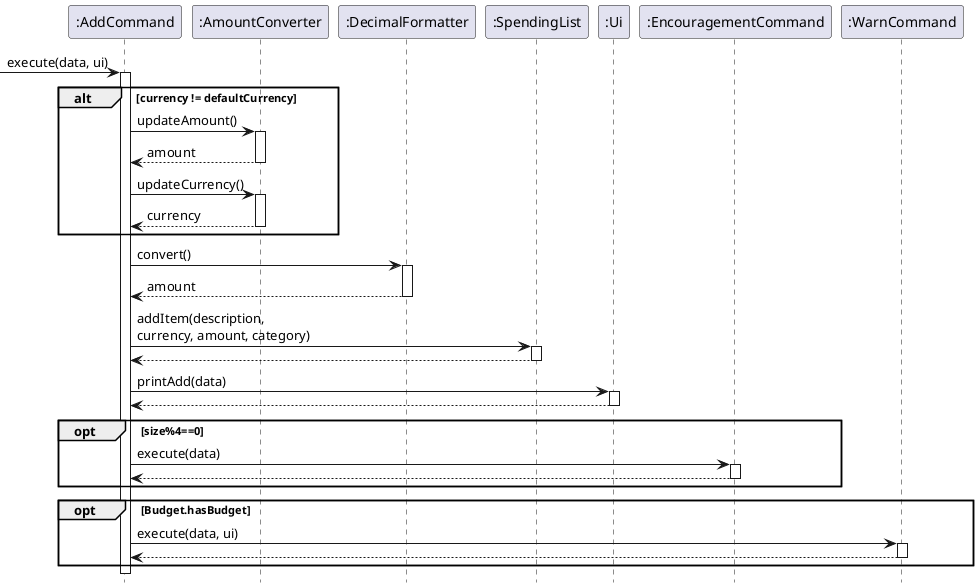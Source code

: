 @startuml
hide footbox
->":AddCommand":execute(data, ui)
activate ":AddCommand"
alt currency != defaultCurrency
":AddCommand"->":AmountConverter":updateAmount()
activate ":AmountConverter"
":AmountConverter"-->":AddCommand":amount
deactivate ":AmountConverter"
":AddCommand"->":AmountConverter":updateCurrency()
activate ":AmountConverter"
":AmountConverter"-->":AddCommand":currency
deactivate ":AmountConverter"
end
":AddCommand"->":DecimalFormatter":convert()
activate ":DecimalFormatter"
":DecimalFormatter"-->":AddCommand":amount
deactivate ":DecimalFormatter"
":AddCommand" -> ":SpendingList": addItem(description,\ncurrency, amount, category)
activate ":SpendingList"
":SpendingList" --> ":AddCommand"
deactivate ":SpendingList"
":AddCommand" -> ":Ui": printAdd(data)
activate ":Ui"
":Ui" --> ":AddCommand"
deactivate ":Ui"
opt size%4==0
":AddCommand" -> ":EncouragementCommand": execute(data)
activate ":EncouragementCommand"
":EncouragementCommand" --> ":AddCommand"
deactivate ":EncouragementCommand"
end
opt Budget.hasBudget
":AddCommand" -> ":WarnCommand": execute(data, ui)
activate ":WarnCommand"
":WarnCommand" --> ":AddCommand"
deactivate ":WarnCommand"
end
@enduml